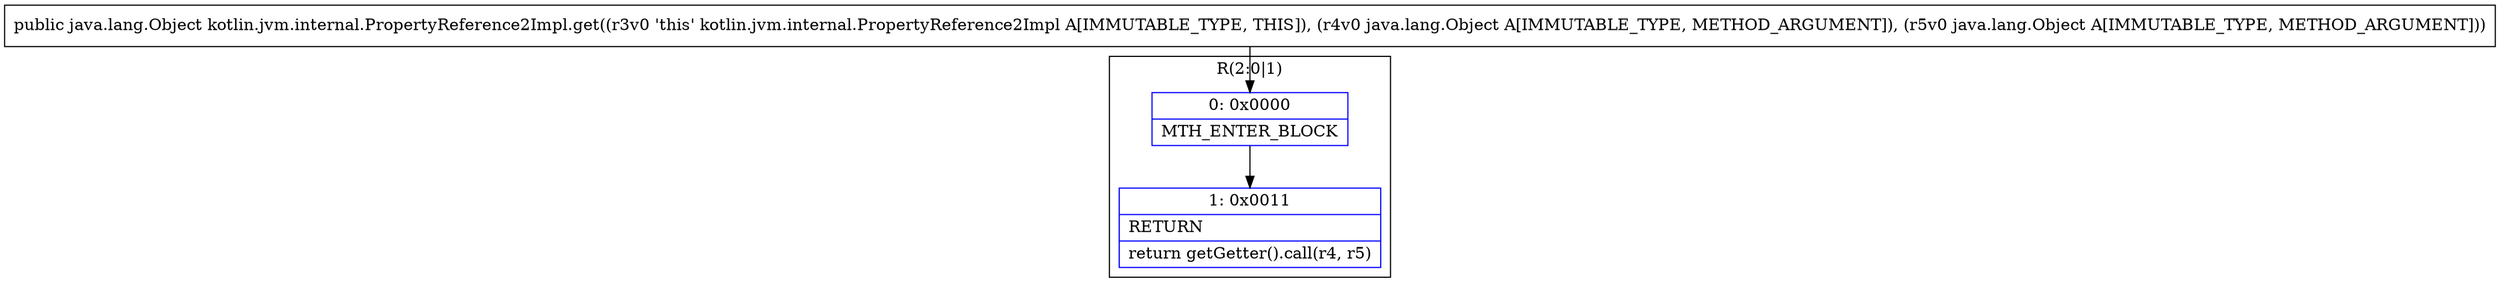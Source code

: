 digraph "CFG forkotlin.jvm.internal.PropertyReference2Impl.get(Ljava\/lang\/Object;Ljava\/lang\/Object;)Ljava\/lang\/Object;" {
subgraph cluster_Region_196208378 {
label = "R(2:0|1)";
node [shape=record,color=blue];
Node_0 [shape=record,label="{0\:\ 0x0000|MTH_ENTER_BLOCK\l}"];
Node_1 [shape=record,label="{1\:\ 0x0011|RETURN\l|return getGetter().call(r4, r5)\l}"];
}
MethodNode[shape=record,label="{public java.lang.Object kotlin.jvm.internal.PropertyReference2Impl.get((r3v0 'this' kotlin.jvm.internal.PropertyReference2Impl A[IMMUTABLE_TYPE, THIS]), (r4v0 java.lang.Object A[IMMUTABLE_TYPE, METHOD_ARGUMENT]), (r5v0 java.lang.Object A[IMMUTABLE_TYPE, METHOD_ARGUMENT])) }"];
MethodNode -> Node_0;
Node_0 -> Node_1;
}

